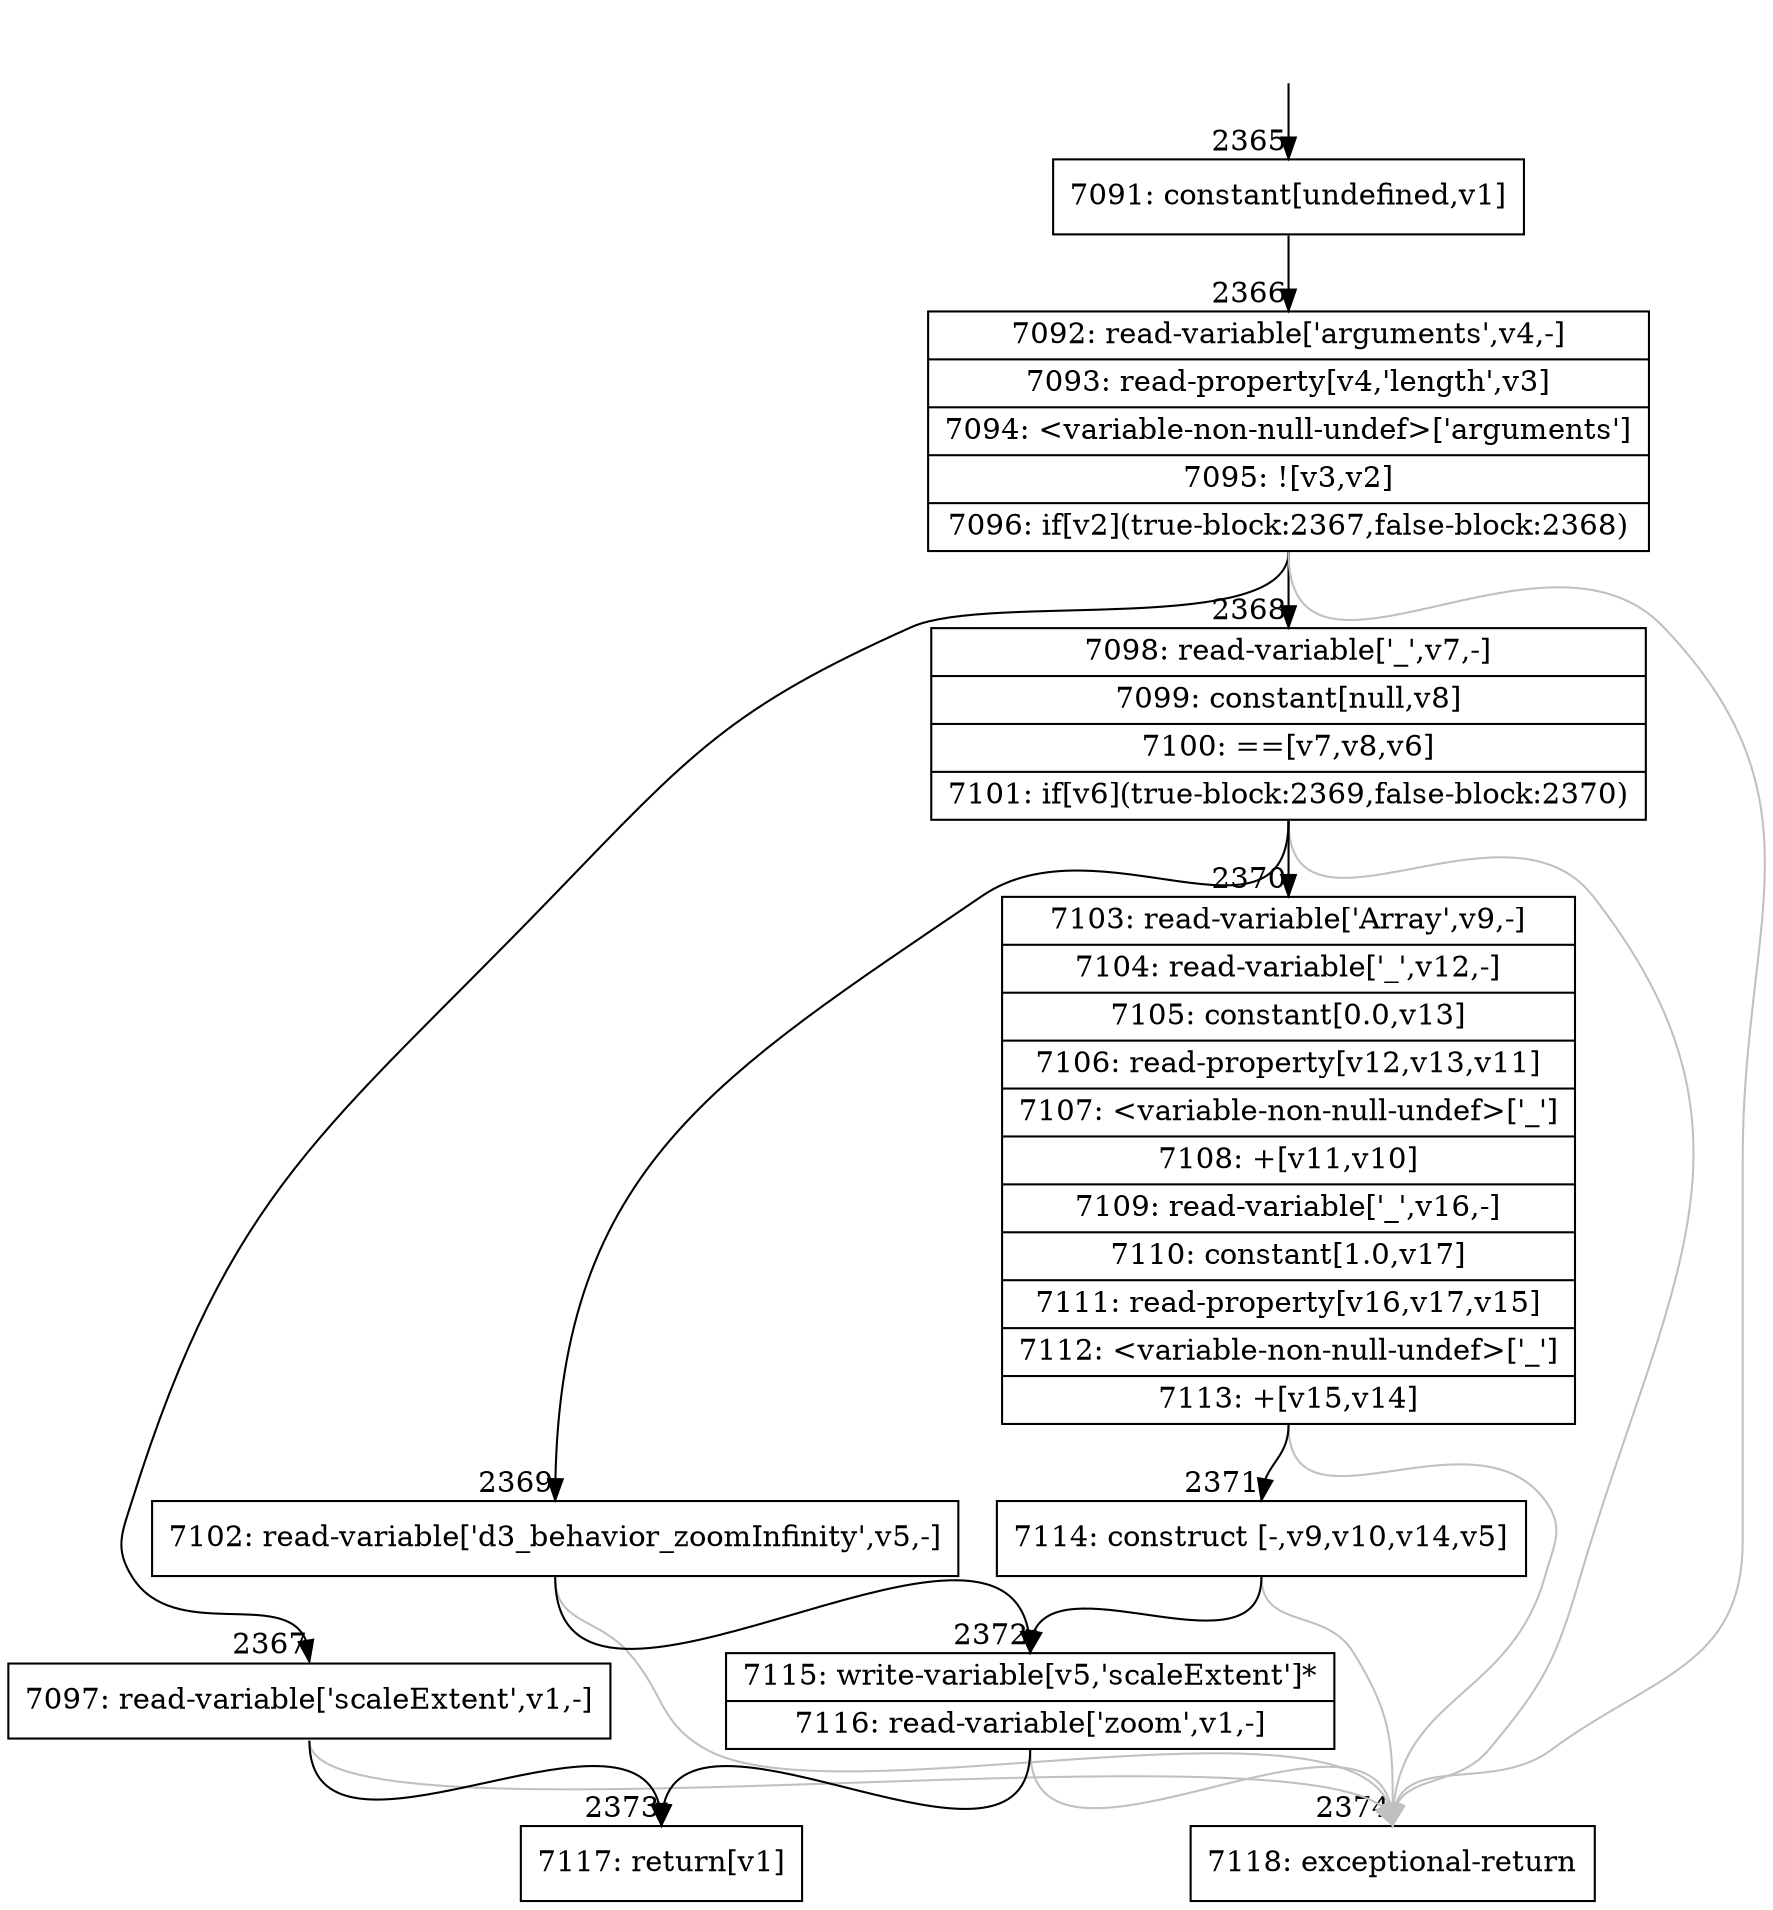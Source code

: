 digraph {
rankdir="TD"
BB_entry230[shape=none,label=""];
BB_entry230 -> BB2365 [tailport=s, headport=n, headlabel="    2365"]
BB2365 [shape=record label="{7091: constant[undefined,v1]}" ] 
BB2365 -> BB2366 [tailport=s, headport=n, headlabel="      2366"]
BB2366 [shape=record label="{7092: read-variable['arguments',v4,-]|7093: read-property[v4,'length',v3]|7094: \<variable-non-null-undef\>['arguments']|7095: ![v3,v2]|7096: if[v2](true-block:2367,false-block:2368)}" ] 
BB2366 -> BB2367 [tailport=s, headport=n, headlabel="      2367"]
BB2366 -> BB2368 [tailport=s, headport=n, headlabel="      2368"]
BB2366 -> BB2374 [tailport=s, headport=n, color=gray, headlabel="      2374"]
BB2367 [shape=record label="{7097: read-variable['scaleExtent',v1,-]}" ] 
BB2367 -> BB2373 [tailport=s, headport=n, headlabel="      2373"]
BB2367 -> BB2374 [tailport=s, headport=n, color=gray]
BB2368 [shape=record label="{7098: read-variable['_',v7,-]|7099: constant[null,v8]|7100: ==[v7,v8,v6]|7101: if[v6](true-block:2369,false-block:2370)}" ] 
BB2368 -> BB2369 [tailport=s, headport=n, headlabel="      2369"]
BB2368 -> BB2370 [tailport=s, headport=n, headlabel="      2370"]
BB2368 -> BB2374 [tailport=s, headport=n, color=gray]
BB2369 [shape=record label="{7102: read-variable['d3_behavior_zoomInfinity',v5,-]}" ] 
BB2369 -> BB2372 [tailport=s, headport=n, headlabel="      2372"]
BB2369 -> BB2374 [tailport=s, headport=n, color=gray]
BB2370 [shape=record label="{7103: read-variable['Array',v9,-]|7104: read-variable['_',v12,-]|7105: constant[0.0,v13]|7106: read-property[v12,v13,v11]|7107: \<variable-non-null-undef\>['_']|7108: +[v11,v10]|7109: read-variable['_',v16,-]|7110: constant[1.0,v17]|7111: read-property[v16,v17,v15]|7112: \<variable-non-null-undef\>['_']|7113: +[v15,v14]}" ] 
BB2370 -> BB2371 [tailport=s, headport=n, headlabel="      2371"]
BB2370 -> BB2374 [tailport=s, headport=n, color=gray]
BB2371 [shape=record label="{7114: construct [-,v9,v10,v14,v5]}" ] 
BB2371 -> BB2372 [tailport=s, headport=n]
BB2371 -> BB2374 [tailport=s, headport=n, color=gray]
BB2372 [shape=record label="{7115: write-variable[v5,'scaleExtent']*|7116: read-variable['zoom',v1,-]}" ] 
BB2372 -> BB2373 [tailport=s, headport=n]
BB2372 -> BB2374 [tailport=s, headport=n, color=gray]
BB2373 [shape=record label="{7117: return[v1]}" ] 
BB2374 [shape=record label="{7118: exceptional-return}" ] 
//#$~ 1377
}
